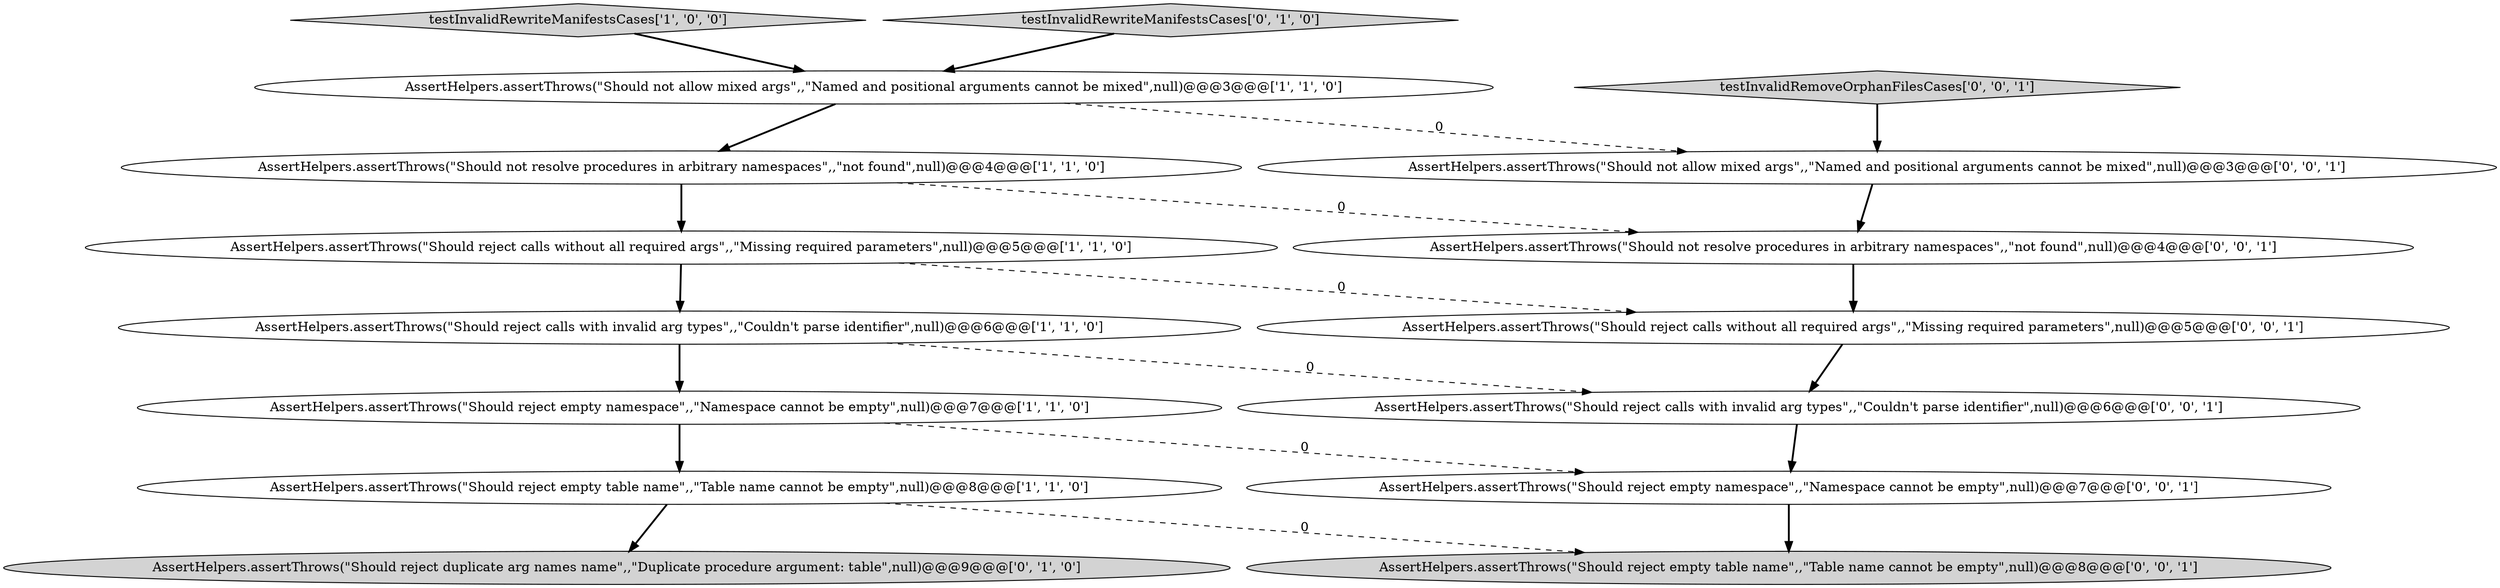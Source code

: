 digraph {
3 [style = filled, label = "testInvalidRewriteManifestsCases['1', '0', '0']", fillcolor = lightgray, shape = diamond image = "AAA0AAABBB1BBB"];
5 [style = filled, label = "AssertHelpers.assertThrows(\"Should reject calls without all required args\",,\"Missing required parameters\",null)@@@5@@@['1', '1', '0']", fillcolor = white, shape = ellipse image = "AAA0AAABBB1BBB"];
0 [style = filled, label = "AssertHelpers.assertThrows(\"Should reject empty table name\",,\"Table name cannot be empty\",null)@@@8@@@['1', '1', '0']", fillcolor = white, shape = ellipse image = "AAA0AAABBB1BBB"];
6 [style = filled, label = "AssertHelpers.assertThrows(\"Should reject calls with invalid arg types\",,\"Couldn't parse identifier\",null)@@@6@@@['1', '1', '0']", fillcolor = white, shape = ellipse image = "AAA0AAABBB1BBB"];
8 [style = filled, label = "AssertHelpers.assertThrows(\"Should reject duplicate arg names name\",,\"Duplicate procedure argument: table\",null)@@@9@@@['0', '1', '0']", fillcolor = lightgray, shape = ellipse image = "AAA1AAABBB2BBB"];
12 [style = filled, label = "AssertHelpers.assertThrows(\"Should reject empty table name\",,\"Table name cannot be empty\",null)@@@8@@@['0', '0', '1']", fillcolor = lightgray, shape = ellipse image = "AAA0AAABBB3BBB"];
7 [style = filled, label = "testInvalidRewriteManifestsCases['0', '1', '0']", fillcolor = lightgray, shape = diamond image = "AAA0AAABBB2BBB"];
13 [style = filled, label = "AssertHelpers.assertThrows(\"Should not allow mixed args\",,\"Named and positional arguments cannot be mixed\",null)@@@3@@@['0', '0', '1']", fillcolor = white, shape = ellipse image = "AAA0AAABBB3BBB"];
11 [style = filled, label = "testInvalidRemoveOrphanFilesCases['0', '0', '1']", fillcolor = lightgray, shape = diamond image = "AAA0AAABBB3BBB"];
15 [style = filled, label = "AssertHelpers.assertThrows(\"Should reject empty namespace\",,\"Namespace cannot be empty\",null)@@@7@@@['0', '0', '1']", fillcolor = white, shape = ellipse image = "AAA0AAABBB3BBB"];
4 [style = filled, label = "AssertHelpers.assertThrows(\"Should not resolve procedures in arbitrary namespaces\",,\"not found\",null)@@@4@@@['1', '1', '0']", fillcolor = white, shape = ellipse image = "AAA0AAABBB1BBB"];
2 [style = filled, label = "AssertHelpers.assertThrows(\"Should reject empty namespace\",,\"Namespace cannot be empty\",null)@@@7@@@['1', '1', '0']", fillcolor = white, shape = ellipse image = "AAA0AAABBB1BBB"];
1 [style = filled, label = "AssertHelpers.assertThrows(\"Should not allow mixed args\",,\"Named and positional arguments cannot be mixed\",null)@@@3@@@['1', '1', '0']", fillcolor = white, shape = ellipse image = "AAA0AAABBB1BBB"];
10 [style = filled, label = "AssertHelpers.assertThrows(\"Should not resolve procedures in arbitrary namespaces\",,\"not found\",null)@@@4@@@['0', '0', '1']", fillcolor = white, shape = ellipse image = "AAA0AAABBB3BBB"];
14 [style = filled, label = "AssertHelpers.assertThrows(\"Should reject calls without all required args\",,\"Missing required parameters\",null)@@@5@@@['0', '0', '1']", fillcolor = white, shape = ellipse image = "AAA0AAABBB3BBB"];
9 [style = filled, label = "AssertHelpers.assertThrows(\"Should reject calls with invalid arg types\",,\"Couldn't parse identifier\",null)@@@6@@@['0', '0', '1']", fillcolor = white, shape = ellipse image = "AAA0AAABBB3BBB"];
4->5 [style = bold, label=""];
4->10 [style = dashed, label="0"];
3->1 [style = bold, label=""];
2->0 [style = bold, label=""];
9->15 [style = bold, label=""];
15->12 [style = bold, label=""];
7->1 [style = bold, label=""];
13->10 [style = bold, label=""];
14->9 [style = bold, label=""];
0->8 [style = bold, label=""];
6->9 [style = dashed, label="0"];
5->14 [style = dashed, label="0"];
2->15 [style = dashed, label="0"];
11->13 [style = bold, label=""];
10->14 [style = bold, label=""];
5->6 [style = bold, label=""];
6->2 [style = bold, label=""];
1->13 [style = dashed, label="0"];
1->4 [style = bold, label=""];
0->12 [style = dashed, label="0"];
}
